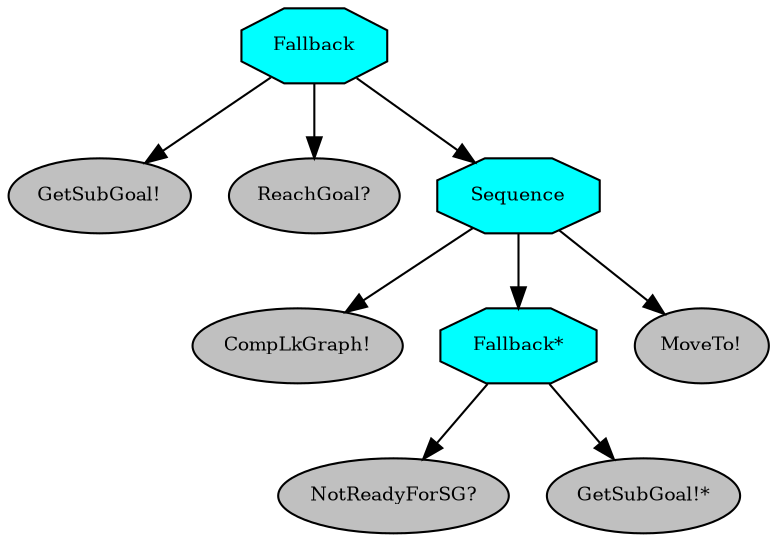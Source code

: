 digraph pastafarianism {
ordering=out;
graph [fontname="times-roman"];
node [fontname="times-roman"];
edge [fontname="times-roman"];
Fallback [fillcolor=cyan, fontcolor=black, fontsize=9, label=Fallback, shape=octagon, style=filled];
"GetSubGoal!" [fillcolor=gray, fontcolor=black, fontsize=9, label="GetSubGoal!", shape=ellipse, style=filled];
Fallback -> "GetSubGoal!";
"ReachGoal?" [fillcolor=gray, fontcolor=black, fontsize=9, label="ReachGoal?", shape=ellipse, style=filled];
Fallback -> "ReachGoal?";
Sequence [fillcolor=cyan, fontcolor=black, fontsize=9, label=Sequence, shape=octagon, style=filled];
Fallback -> Sequence;
"CompLkGraph!" [fillcolor=gray, fontcolor=black, fontsize=9, label="CompLkGraph!", shape=ellipse, style=filled];
Sequence -> "CompLkGraph!";
"Fallback*" [fillcolor=cyan, fontcolor=black, fontsize=9, label="Fallback*", shape=octagon, style=filled];
Sequence -> "Fallback*";
"NotReadyForSG?" [fillcolor=gray, fontcolor=black, fontsize=9, label="NotReadyForSG?", shape=ellipse, style=filled];
"Fallback*" -> "NotReadyForSG?";
"GetSubGoal!*" [fillcolor=gray, fontcolor=black, fontsize=9, label="GetSubGoal!*", shape=ellipse, style=filled];
"Fallback*" -> "GetSubGoal!*";
"MoveTo!" [fillcolor=gray, fontcolor=black, fontsize=9, label="MoveTo!", shape=ellipse, style=filled];
Sequence -> "MoveTo!";
}
